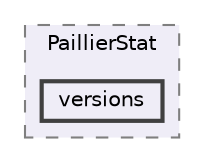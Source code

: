 digraph "C:/Users/Katia/Documents/GitHub/code_base_obscuration/main/Paillier/PaillierStat/versions"
{
 // LATEX_PDF_SIZE
  bgcolor="transparent";
  edge [fontname=Helvetica,fontsize=10,labelfontname=Helvetica,labelfontsize=10];
  node [fontname=Helvetica,fontsize=10,shape=box,height=0.2,width=0.4];
  compound=true
  subgraph clusterdir_d93870217083b393d6daca8f8821b202 {
    graph [ bgcolor="#efedf7", pencolor="grey50", label="PaillierStat", fontname=Helvetica,fontsize=10 style="filled,dashed", URL="dir_d93870217083b393d6daca8f8821b202.html",tooltip=""]
  dir_feb1631343e0c4f2288ced995281f349 [label="versions", fillcolor="#efedf7", color="grey25", style="filled,bold", URL="dir_feb1631343e0c4f2288ced995281f349.html",tooltip=""];
  }
}

